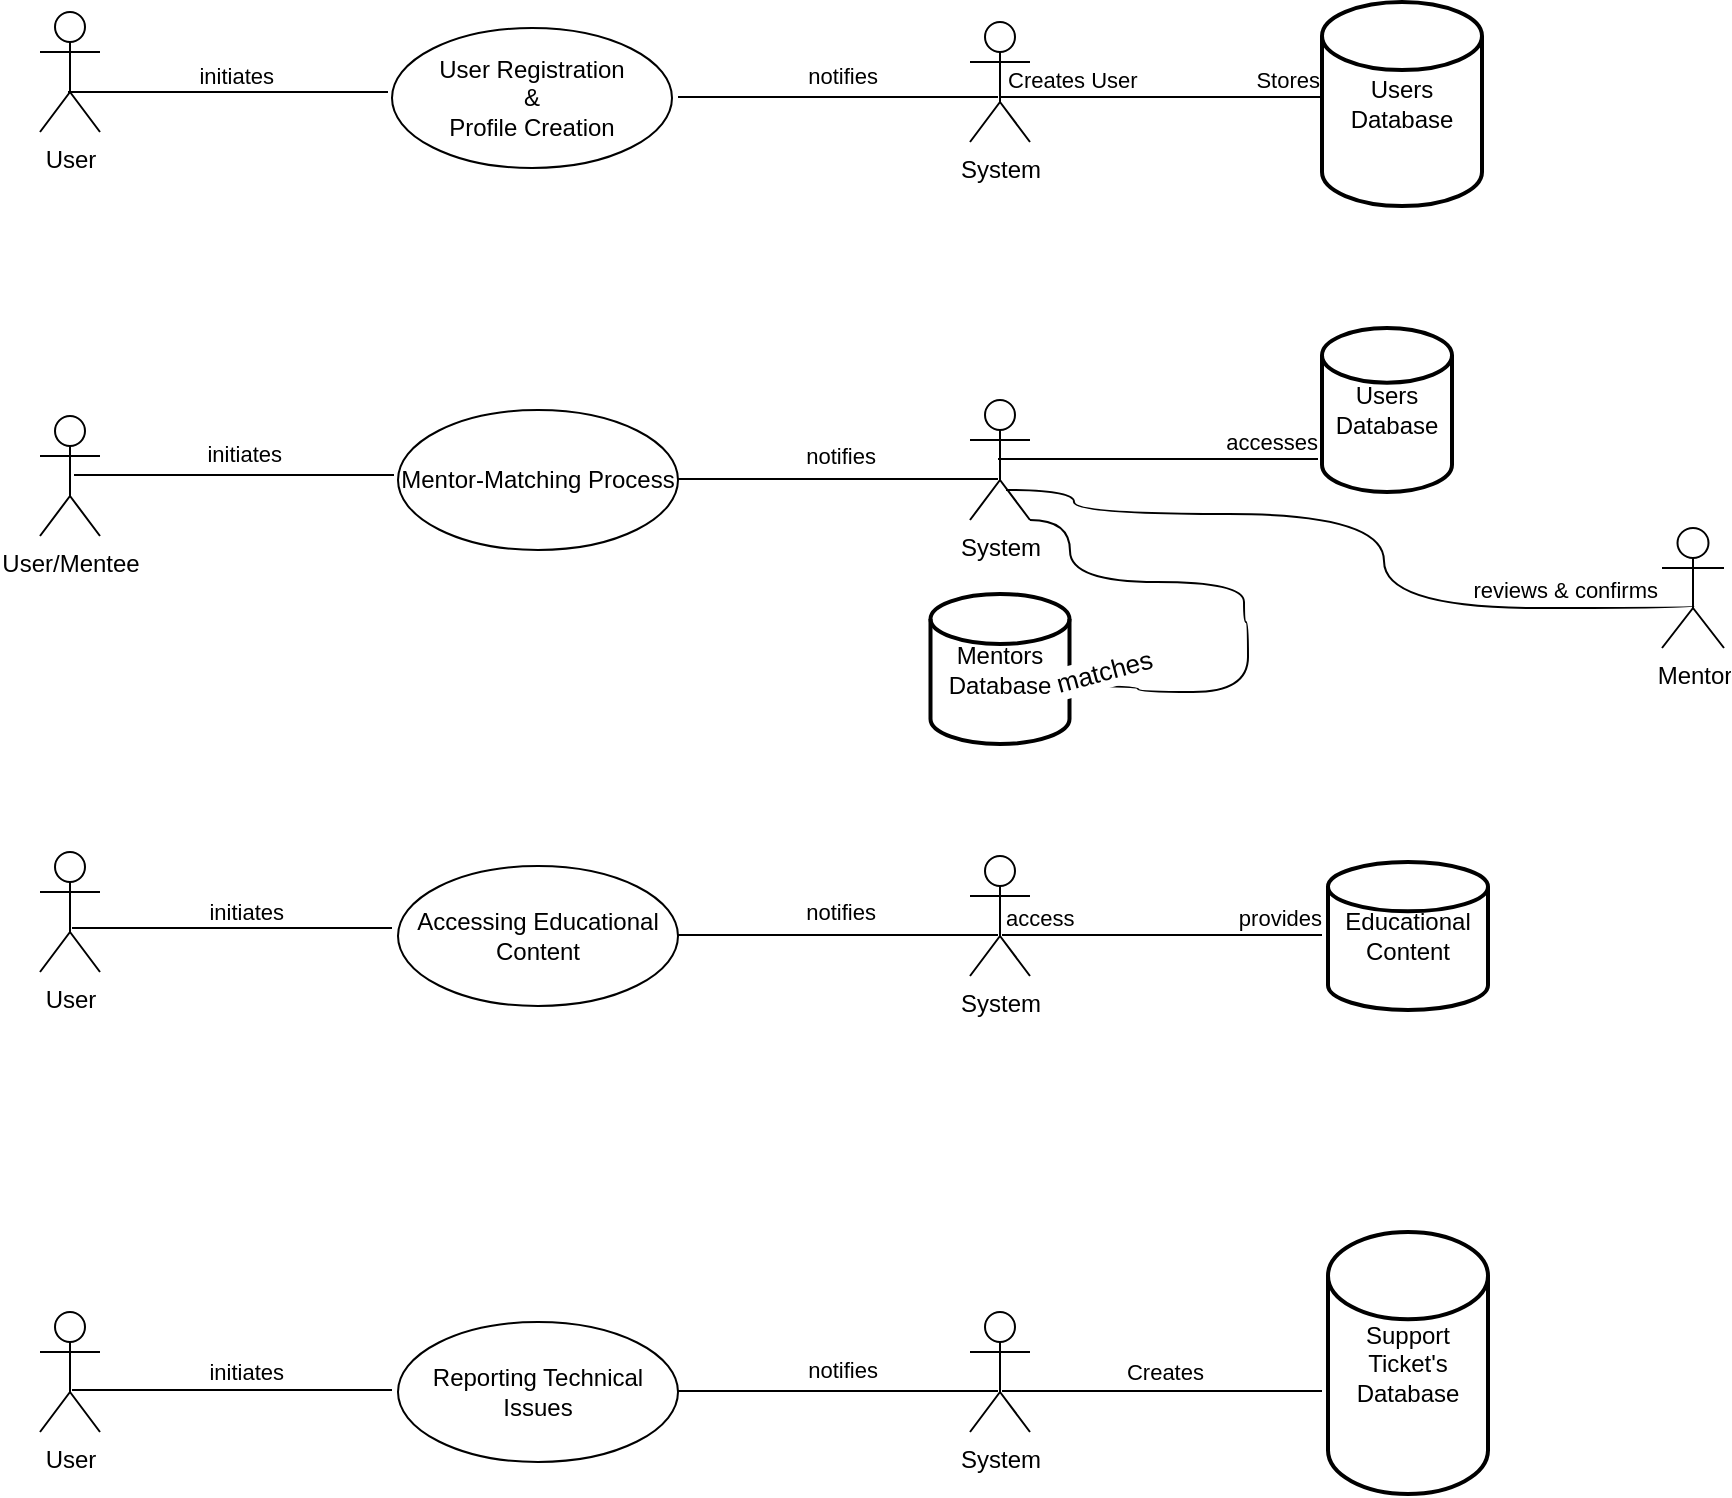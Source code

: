 <mxfile version="24.0.1" type="device">
  <diagram name="Page-1" id="mOvd9c2bdHpV-QpWvmPx">
    <mxGraphModel dx="1298" dy="1220" grid="0" gridSize="10" guides="1" tooltips="1" connect="1" arrows="1" fold="1" page="0" pageScale="1" pageWidth="850" pageHeight="1100" math="0" shadow="0">
      <root>
        <mxCell id="0" />
        <mxCell id="1" parent="0" />
        <mxCell id="FhUJHd2iUx1lRDKWUPZ0-8" value="User&lt;div&gt;&lt;br&gt;&lt;/div&gt;" style="shape=umlActor;verticalLabelPosition=bottom;verticalAlign=top;html=1;" vertex="1" parent="1">
          <mxGeometry x="-62" y="-97" width="30" height="60" as="geometry" />
        </mxCell>
        <mxCell id="FhUJHd2iUx1lRDKWUPZ0-17" value="User/Mentee" style="shape=umlActor;verticalLabelPosition=bottom;verticalAlign=top;html=1;" vertex="1" parent="1">
          <mxGeometry x="-62" y="105" width="30" height="60" as="geometry" />
        </mxCell>
        <mxCell id="FhUJHd2iUx1lRDKWUPZ0-18" value="User" style="shape=umlActor;verticalLabelPosition=bottom;verticalAlign=top;html=1;" vertex="1" parent="1">
          <mxGeometry x="-62" y="323" width="30" height="60" as="geometry" />
        </mxCell>
        <mxCell id="FhUJHd2iUx1lRDKWUPZ0-19" value="User" style="shape=umlActor;verticalLabelPosition=bottom;verticalAlign=top;html=1;" vertex="1" parent="1">
          <mxGeometry x="-62" y="553" width="30" height="60" as="geometry" />
        </mxCell>
        <mxCell id="FhUJHd2iUx1lRDKWUPZ0-22" value="System" style="shape=umlActor;verticalLabelPosition=bottom;verticalAlign=top;html=1;" vertex="1" parent="1">
          <mxGeometry x="403" y="-92" width="30" height="60" as="geometry" />
        </mxCell>
        <mxCell id="FhUJHd2iUx1lRDKWUPZ0-23" value="System" style="shape=umlActor;verticalLabelPosition=bottom;verticalAlign=top;html=1;" vertex="1" parent="1">
          <mxGeometry x="403" y="97" width="30" height="60" as="geometry" />
        </mxCell>
        <mxCell id="FhUJHd2iUx1lRDKWUPZ0-25" value="System" style="shape=umlActor;verticalLabelPosition=bottom;verticalAlign=top;html=1;" vertex="1" parent="1">
          <mxGeometry x="403" y="325" width="30" height="60" as="geometry" />
        </mxCell>
        <mxCell id="FhUJHd2iUx1lRDKWUPZ0-26" value="System" style="shape=umlActor;verticalLabelPosition=bottom;verticalAlign=top;html=1;" vertex="1" parent="1">
          <mxGeometry x="403" y="553" width="30" height="60" as="geometry" />
        </mxCell>
        <mxCell id="FhUJHd2iUx1lRDKWUPZ0-30" value="Mentor" style="shape=umlActor;verticalLabelPosition=bottom;verticalAlign=top;html=1;" vertex="1" parent="1">
          <mxGeometry x="749" y="161" width="31" height="60" as="geometry" />
        </mxCell>
        <mxCell id="FhUJHd2iUx1lRDKWUPZ0-31" value="User Registration&lt;div&gt;&amp;amp;&lt;/div&gt;&lt;div&gt;Profile Creation&lt;/div&gt;" style="ellipse;whiteSpace=wrap;html=1;" vertex="1" parent="1">
          <mxGeometry x="114" y="-89" width="140" height="70" as="geometry" />
        </mxCell>
        <mxCell id="FhUJHd2iUx1lRDKWUPZ0-32" value="Mentor-Matching Process" style="ellipse;whiteSpace=wrap;html=1;" vertex="1" parent="1">
          <mxGeometry x="117" y="102" width="140" height="70" as="geometry" />
        </mxCell>
        <mxCell id="FhUJHd2iUx1lRDKWUPZ0-33" value="Accessing Educational Content" style="ellipse;whiteSpace=wrap;html=1;" vertex="1" parent="1">
          <mxGeometry x="117" y="330" width="140" height="70" as="geometry" />
        </mxCell>
        <mxCell id="FhUJHd2iUx1lRDKWUPZ0-34" value="Reporting Technical&lt;div&gt;Issues&lt;/div&gt;" style="ellipse;whiteSpace=wrap;html=1;" vertex="1" parent="1">
          <mxGeometry x="117" y="558" width="140" height="70" as="geometry" />
        </mxCell>
        <mxCell id="FhUJHd2iUx1lRDKWUPZ0-35" value="" style="endArrow=none;html=1;edgeStyle=orthogonalEdgeStyle;rounded=0;fontSize=12;startSize=8;endSize=8;curved=1;" edge="1" parent="1">
          <mxGeometry relative="1" as="geometry">
            <mxPoint x="-48" y="-57" as="sourcePoint" />
            <mxPoint x="112" y="-57" as="targetPoint" />
          </mxGeometry>
        </mxCell>
        <mxCell id="FhUJHd2iUx1lRDKWUPZ0-37" value="initiates" style="edgeLabel;resizable=0;html=1;align=right;verticalAlign=bottom;" connectable="0" vertex="1" parent="FhUJHd2iUx1lRDKWUPZ0-35">
          <mxGeometry x="1" relative="1" as="geometry">
            <mxPoint x="-57" as="offset" />
          </mxGeometry>
        </mxCell>
        <mxCell id="FhUJHd2iUx1lRDKWUPZ0-39" value="Users&lt;div&gt;Database&lt;/div&gt;" style="strokeWidth=2;html=1;shape=mxgraph.flowchart.database;whiteSpace=wrap;" vertex="1" parent="1">
          <mxGeometry x="579" y="-102" width="80" height="102" as="geometry" />
        </mxCell>
        <mxCell id="FhUJHd2iUx1lRDKWUPZ0-40" value="Mentors&lt;div&gt;Database&lt;/div&gt;" style="strokeWidth=2;html=1;shape=mxgraph.flowchart.database;whiteSpace=wrap;" vertex="1" parent="1">
          <mxGeometry x="383.25" y="194" width="69.5" height="75" as="geometry" />
        </mxCell>
        <mxCell id="FhUJHd2iUx1lRDKWUPZ0-42" value="Educational Content" style="strokeWidth=2;html=1;shape=mxgraph.flowchart.database;whiteSpace=wrap;" vertex="1" parent="1">
          <mxGeometry x="582" y="328" width="80" height="74" as="geometry" />
        </mxCell>
        <mxCell id="FhUJHd2iUx1lRDKWUPZ0-43" value="Support Ticket&#39;s&lt;div&gt;Database&lt;/div&gt;" style="strokeWidth=2;html=1;shape=mxgraph.flowchart.database;whiteSpace=wrap;" vertex="1" parent="1">
          <mxGeometry x="582" y="513" width="80" height="131" as="geometry" />
        </mxCell>
        <mxCell id="FhUJHd2iUx1lRDKWUPZ0-45" value="" style="endArrow=none;html=1;edgeStyle=orthogonalEdgeStyle;rounded=0;fontSize=12;startSize=8;endSize=8;curved=1;" edge="1" parent="1">
          <mxGeometry relative="1" as="geometry">
            <mxPoint x="-45" y="134.5" as="sourcePoint" />
            <mxPoint x="115" y="134.5" as="targetPoint" />
          </mxGeometry>
        </mxCell>
        <mxCell id="FhUJHd2iUx1lRDKWUPZ0-47" value="initiates" style="edgeLabel;resizable=0;html=1;align=right;verticalAlign=bottom;" connectable="0" vertex="1" parent="FhUJHd2iUx1lRDKWUPZ0-45">
          <mxGeometry x="1" relative="1" as="geometry">
            <mxPoint x="-56" y="-2" as="offset" />
          </mxGeometry>
        </mxCell>
        <mxCell id="FhUJHd2iUx1lRDKWUPZ0-49" value="" style="endArrow=none;html=1;edgeStyle=orthogonalEdgeStyle;rounded=0;fontSize=12;startSize=8;endSize=8;curved=1;" edge="1" parent="1">
          <mxGeometry relative="1" as="geometry">
            <mxPoint x="-46" y="361" as="sourcePoint" />
            <mxPoint x="114" y="361" as="targetPoint" />
          </mxGeometry>
        </mxCell>
        <mxCell id="FhUJHd2iUx1lRDKWUPZ0-51" value="initiates" style="edgeLabel;resizable=0;html=1;align=right;verticalAlign=bottom;" connectable="0" vertex="1" parent="FhUJHd2iUx1lRDKWUPZ0-49">
          <mxGeometry x="1" relative="1" as="geometry">
            <mxPoint x="-54" as="offset" />
          </mxGeometry>
        </mxCell>
        <mxCell id="FhUJHd2iUx1lRDKWUPZ0-52" value="" style="endArrow=none;html=1;edgeStyle=orthogonalEdgeStyle;rounded=0;fontSize=12;startSize=8;endSize=8;curved=1;" edge="1" parent="1">
          <mxGeometry relative="1" as="geometry">
            <mxPoint x="-46" y="592" as="sourcePoint" />
            <mxPoint x="114" y="592" as="targetPoint" />
          </mxGeometry>
        </mxCell>
        <mxCell id="FhUJHd2iUx1lRDKWUPZ0-54" value="initiates" style="edgeLabel;resizable=0;html=1;align=right;verticalAlign=bottom;" connectable="0" vertex="1" parent="FhUJHd2iUx1lRDKWUPZ0-52">
          <mxGeometry x="1" relative="1" as="geometry">
            <mxPoint x="-54" y="-1" as="offset" />
          </mxGeometry>
        </mxCell>
        <mxCell id="FhUJHd2iUx1lRDKWUPZ0-55" value="" style="endArrow=none;html=1;edgeStyle=orthogonalEdgeStyle;rounded=0;fontSize=12;startSize=8;endSize=8;curved=1;" edge="1" parent="1">
          <mxGeometry relative="1" as="geometry">
            <mxPoint x="257" y="-54.5" as="sourcePoint" />
            <mxPoint x="417" y="-54.5" as="targetPoint" />
          </mxGeometry>
        </mxCell>
        <mxCell id="FhUJHd2iUx1lRDKWUPZ0-57" value="notifies" style="edgeLabel;resizable=0;html=1;align=right;verticalAlign=bottom;" connectable="0" vertex="1" parent="FhUJHd2iUx1lRDKWUPZ0-55">
          <mxGeometry x="1" relative="1" as="geometry">
            <mxPoint x="-60" y="-2" as="offset" />
          </mxGeometry>
        </mxCell>
        <mxCell id="FhUJHd2iUx1lRDKWUPZ0-59" value="" style="endArrow=none;html=1;edgeStyle=orthogonalEdgeStyle;rounded=0;fontSize=12;startSize=8;endSize=8;curved=1;" edge="1" parent="1">
          <mxGeometry relative="1" as="geometry">
            <mxPoint x="257" y="136.5" as="sourcePoint" />
            <mxPoint x="417" y="136.5" as="targetPoint" />
          </mxGeometry>
        </mxCell>
        <mxCell id="FhUJHd2iUx1lRDKWUPZ0-60" value="notifies" style="edgeLabel;resizable=0;html=1;align=right;verticalAlign=bottom;" connectable="0" vertex="1" parent="FhUJHd2iUx1lRDKWUPZ0-59">
          <mxGeometry x="1" relative="1" as="geometry">
            <mxPoint x="-61" y="-3" as="offset" />
          </mxGeometry>
        </mxCell>
        <mxCell id="FhUJHd2iUx1lRDKWUPZ0-63" value="" style="endArrow=none;html=1;edgeStyle=orthogonalEdgeStyle;rounded=0;fontSize=12;startSize=8;endSize=8;curved=1;" edge="1" parent="1">
          <mxGeometry relative="1" as="geometry">
            <mxPoint x="257" y="364.5" as="sourcePoint" />
            <mxPoint x="417" y="364.5" as="targetPoint" />
          </mxGeometry>
        </mxCell>
        <mxCell id="FhUJHd2iUx1lRDKWUPZ0-64" value="notifies" style="edgeLabel;resizable=0;html=1;align=right;verticalAlign=bottom;" connectable="0" vertex="1" parent="FhUJHd2iUx1lRDKWUPZ0-63">
          <mxGeometry x="1" relative="1" as="geometry">
            <mxPoint x="-61" y="-3" as="offset" />
          </mxGeometry>
        </mxCell>
        <mxCell id="FhUJHd2iUx1lRDKWUPZ0-65" value="" style="endArrow=none;html=1;edgeStyle=orthogonalEdgeStyle;rounded=0;fontSize=12;startSize=8;endSize=8;curved=1;" edge="1" parent="1">
          <mxGeometry relative="1" as="geometry">
            <mxPoint x="257" y="592.5" as="sourcePoint" />
            <mxPoint x="417" y="592.5" as="targetPoint" />
          </mxGeometry>
        </mxCell>
        <mxCell id="FhUJHd2iUx1lRDKWUPZ0-66" value="notifies" style="edgeLabel;resizable=0;html=1;align=right;verticalAlign=bottom;" connectable="0" vertex="1" parent="FhUJHd2iUx1lRDKWUPZ0-65">
          <mxGeometry x="1" relative="1" as="geometry">
            <mxPoint x="-60" y="-2" as="offset" />
          </mxGeometry>
        </mxCell>
        <mxCell id="FhUJHd2iUx1lRDKWUPZ0-72" value="" style="endArrow=none;html=1;edgeStyle=orthogonalEdgeStyle;rounded=0;fontSize=12;startSize=8;endSize=8;curved=1;" edge="1" parent="1">
          <mxGeometry relative="1" as="geometry">
            <mxPoint x="418" y="-54.5" as="sourcePoint" />
            <mxPoint x="578" y="-54.5" as="targetPoint" />
          </mxGeometry>
        </mxCell>
        <mxCell id="FhUJHd2iUx1lRDKWUPZ0-73" value="Creates User" style="edgeLabel;resizable=0;html=1;align=left;verticalAlign=bottom;" connectable="0" vertex="1" parent="FhUJHd2iUx1lRDKWUPZ0-72">
          <mxGeometry x="-1" relative="1" as="geometry">
            <mxPoint x="2" as="offset" />
          </mxGeometry>
        </mxCell>
        <mxCell id="FhUJHd2iUx1lRDKWUPZ0-74" value="Stores" style="edgeLabel;resizable=0;html=1;align=right;verticalAlign=bottom;" connectable="0" vertex="1" parent="FhUJHd2iUx1lRDKWUPZ0-72">
          <mxGeometry x="1" relative="1" as="geometry" />
        </mxCell>
        <mxCell id="FhUJHd2iUx1lRDKWUPZ0-75" value="" style="endArrow=none;html=1;edgeStyle=orthogonalEdgeStyle;rounded=0;fontSize=12;startSize=8;endSize=8;curved=1;" edge="1" parent="1">
          <mxGeometry relative="1" as="geometry">
            <mxPoint x="419" y="364.5" as="sourcePoint" />
            <mxPoint x="579" y="364.5" as="targetPoint" />
          </mxGeometry>
        </mxCell>
        <mxCell id="FhUJHd2iUx1lRDKWUPZ0-76" value="access" style="edgeLabel;resizable=0;html=1;align=left;verticalAlign=bottom;" connectable="0" vertex="1" parent="FhUJHd2iUx1lRDKWUPZ0-75">
          <mxGeometry x="-1" relative="1" as="geometry" />
        </mxCell>
        <mxCell id="FhUJHd2iUx1lRDKWUPZ0-77" value="provides" style="edgeLabel;resizable=0;html=1;align=right;verticalAlign=bottom;" connectable="0" vertex="1" parent="FhUJHd2iUx1lRDKWUPZ0-75">
          <mxGeometry x="1" relative="1" as="geometry" />
        </mxCell>
        <mxCell id="FhUJHd2iUx1lRDKWUPZ0-78" value="" style="endArrow=none;html=1;edgeStyle=orthogonalEdgeStyle;rounded=0;fontSize=12;startSize=8;endSize=8;curved=1;" edge="1" parent="1">
          <mxGeometry relative="1" as="geometry">
            <mxPoint x="417" y="126.5" as="sourcePoint" />
            <mxPoint x="577" y="126.5" as="targetPoint" />
          </mxGeometry>
        </mxCell>
        <mxCell id="FhUJHd2iUx1lRDKWUPZ0-80" value="accesses" style="edgeLabel;resizable=0;html=1;align=right;verticalAlign=bottom;" connectable="0" vertex="1" parent="FhUJHd2iUx1lRDKWUPZ0-78">
          <mxGeometry x="1" relative="1" as="geometry" />
        </mxCell>
        <mxCell id="FhUJHd2iUx1lRDKWUPZ0-81" value="" style="endArrow=none;html=1;edgeStyle=orthogonalEdgeStyle;rounded=0;fontSize=12;startSize=8;endSize=8;curved=1;" edge="1" parent="1">
          <mxGeometry relative="1" as="geometry">
            <mxPoint x="419" y="592.5" as="sourcePoint" />
            <mxPoint x="579" y="592.5" as="targetPoint" />
          </mxGeometry>
        </mxCell>
        <mxCell id="FhUJHd2iUx1lRDKWUPZ0-83" value="Creates" style="edgeLabel;resizable=0;html=1;align=right;verticalAlign=bottom;" connectable="0" vertex="1" parent="FhUJHd2iUx1lRDKWUPZ0-81">
          <mxGeometry x="1" relative="1" as="geometry">
            <mxPoint x="-59" y="-1" as="offset" />
          </mxGeometry>
        </mxCell>
        <mxCell id="FhUJHd2iUx1lRDKWUPZ0-88" value="Users&lt;div&gt;Database&lt;/div&gt;" style="strokeWidth=2;html=1;shape=mxgraph.flowchart.database;whiteSpace=wrap;" vertex="1" parent="1">
          <mxGeometry x="579" y="61" width="65" height="82" as="geometry" />
        </mxCell>
        <mxCell id="FhUJHd2iUx1lRDKWUPZ0-89" value="" style="endArrow=none;html=1;edgeStyle=orthogonalEdgeStyle;rounded=0;fontSize=12;startSize=8;endSize=8;curved=1;entryX=1.004;entryY=0.613;entryDx=0;entryDy=0;entryPerimeter=0;exitX=1;exitY=1;exitDx=0;exitDy=0;exitPerimeter=0;" edge="1" parent="1" source="FhUJHd2iUx1lRDKWUPZ0-23" target="FhUJHd2iUx1lRDKWUPZ0-40">
          <mxGeometry relative="1" as="geometry">
            <mxPoint x="452.75" y="155" as="sourcePoint" />
            <mxPoint x="486.716" y="250.025" as="targetPoint" />
            <Array as="points">
              <mxPoint x="453" y="157" />
              <mxPoint x="453" y="188" />
              <mxPoint x="540" y="188" />
              <mxPoint x="540" y="208" />
              <mxPoint x="542" y="208" />
              <mxPoint x="542" y="243" />
              <mxPoint x="487" y="243" />
              <mxPoint x="487" y="240" />
            </Array>
          </mxGeometry>
        </mxCell>
        <mxCell id="FhUJHd2iUx1lRDKWUPZ0-91" value="&lt;font style=&quot;font-size: 13px;&quot;&gt;matches&lt;/font&gt;" style="edgeLabel;resizable=0;html=1;align=right;verticalAlign=bottom;rotation=-15;" connectable="0" vertex="1" parent="FhUJHd2iUx1lRDKWUPZ0-89">
          <mxGeometry x="1" relative="1" as="geometry">
            <mxPoint x="44" y="-4" as="offset" />
          </mxGeometry>
        </mxCell>
        <mxCell id="FhUJHd2iUx1lRDKWUPZ0-95" value="" style="endArrow=none;html=1;edgeStyle=orthogonalEdgeStyle;rounded=0;fontSize=12;startSize=8;endSize=8;curved=1;entryX=0.548;entryY=0.65;entryDx=0;entryDy=0;entryPerimeter=0;" edge="1" parent="1" target="FhUJHd2iUx1lRDKWUPZ0-30">
          <mxGeometry relative="1" as="geometry">
            <mxPoint x="421" y="142" as="sourcePoint" />
            <mxPoint x="726" y="189" as="targetPoint" />
            <Array as="points">
              <mxPoint x="455" y="142" />
              <mxPoint x="455" y="154" />
              <mxPoint x="610" y="154" />
              <mxPoint x="610" y="201" />
              <mxPoint x="765" y="201" />
            </Array>
          </mxGeometry>
        </mxCell>
        <mxCell id="FhUJHd2iUx1lRDKWUPZ0-97" value="reviews &amp;amp; confirms" style="edgeLabel;resizable=0;html=1;align=right;verticalAlign=bottom;" connectable="0" vertex="1" parent="FhUJHd2iUx1lRDKWUPZ0-95">
          <mxGeometry x="1" relative="1" as="geometry">
            <mxPoint x="-19" as="offset" />
          </mxGeometry>
        </mxCell>
      </root>
    </mxGraphModel>
  </diagram>
</mxfile>
